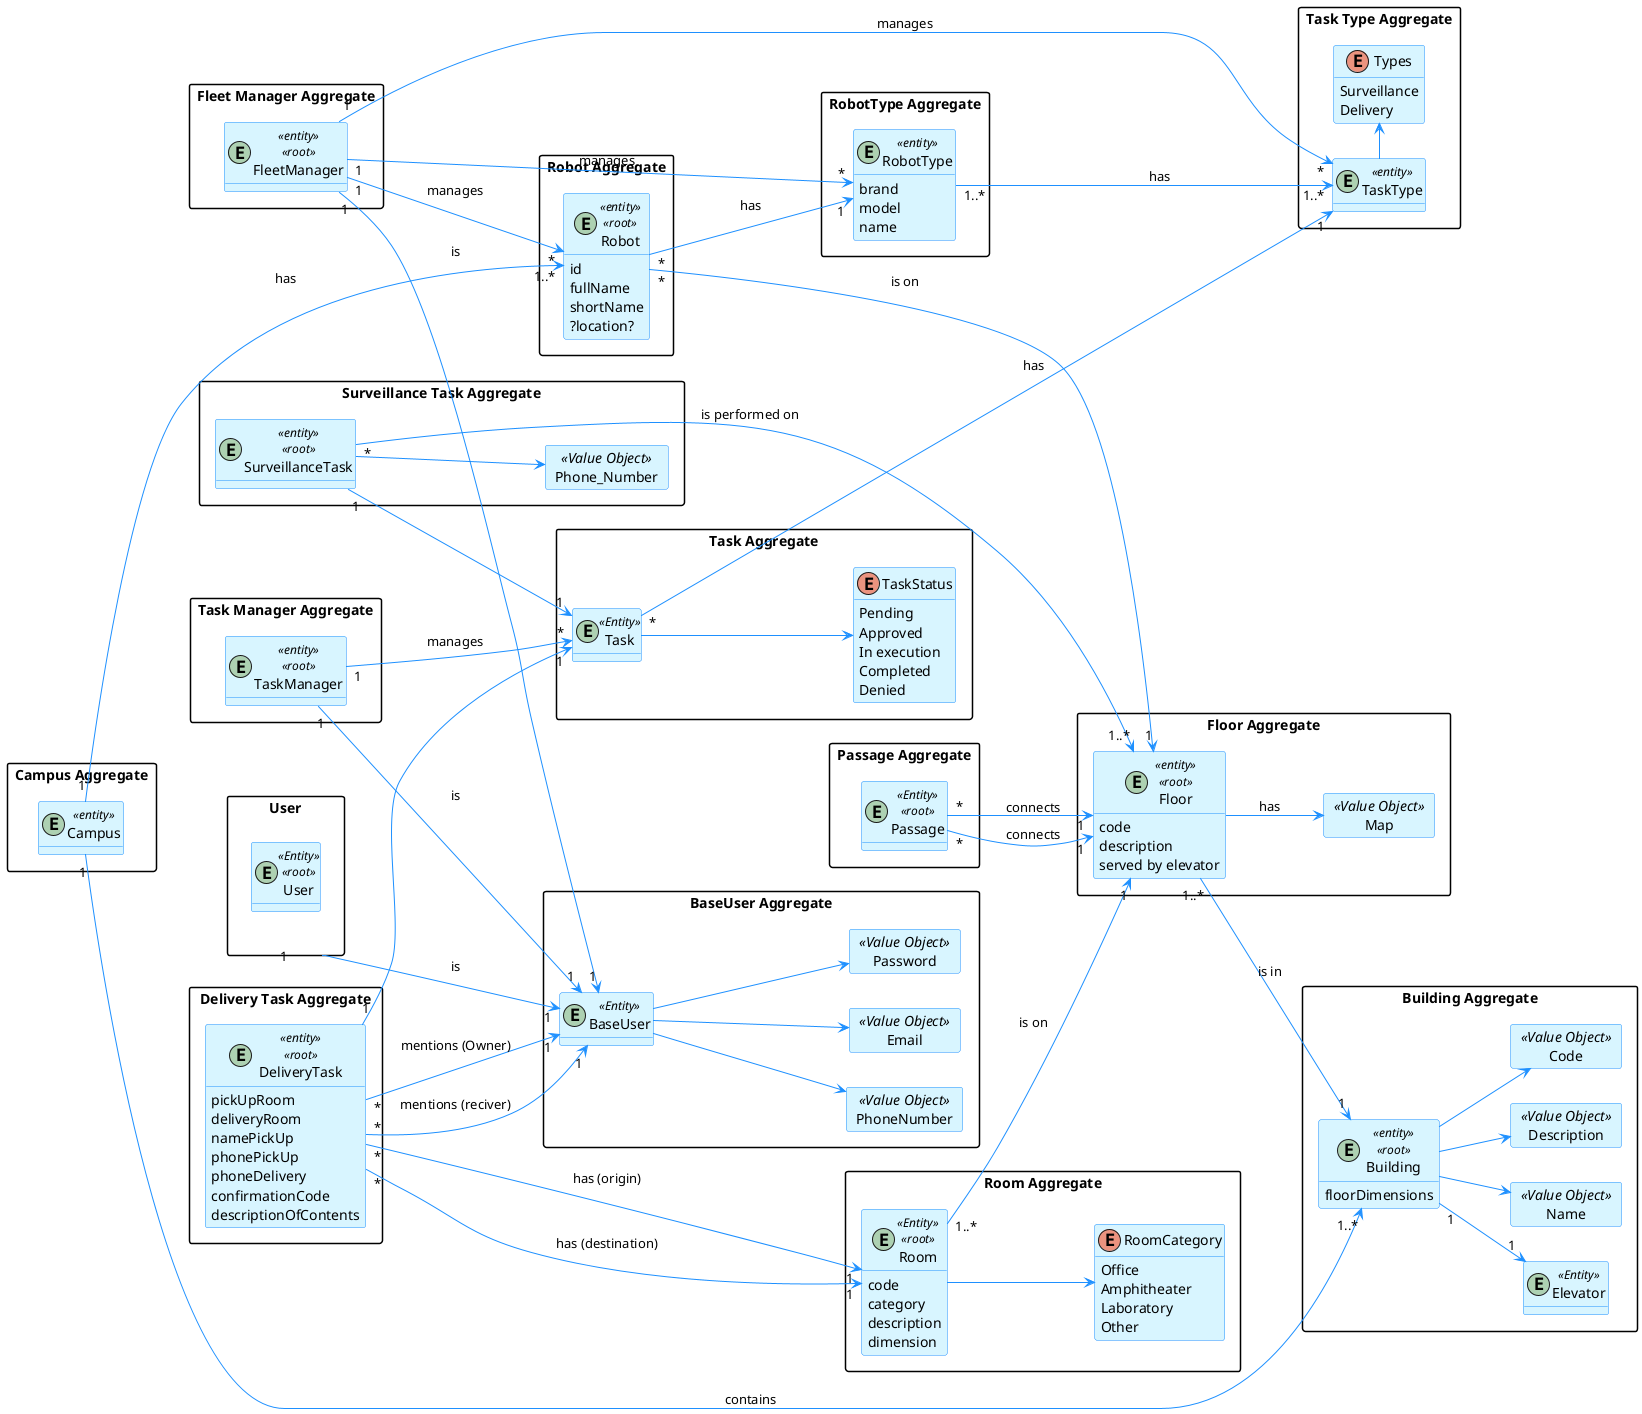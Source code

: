 @startuml "Domain Model"


hide methods
left to right direction

skinparam classAttributeIconSize 0

skinparam class {
    LifeLineBorderColor DodgerBlue
    LifeLineBackgroundColor APPLICATION
    BackgroundColor #D8F5FF
    ArrowColor DodgerBlue
    BorderColor DodgerBlue
}

skinparam packageStyle rectangle

skinparam card {
    LifeLineBorderColor DodgerBlue
    LifeLineBackgroundColor APPLICATION
    BackgroundColor #D8F5FF
    ArrowColor DodgerBlue
    BorderColor DodgerBlue
}

package "Robot Aggregate" {

    entity Robot <<entity>><<root>>{
        id
        fullName
        shortName
        ?location?
    }

}

package "RobotType Aggregate"{
    entity RobotType <<entity>>{
            brand
            model
            name
     }
}

package "Building Aggregate" {

    entity Building <<entity>><<root>>{
        floorDimensions
    }

    card Name <<Value Object>>{
    }

    card Description <<Value Object>>{
    }

    card Code <<Value Object>>{
    }

    entity Elevator <<Entity>>{
    }

    Building "1" --> "1" Elevator
    Building --> Name
    Building --> Description
    Building --> Code

}

package "Floor Aggregate"{

    entity Floor <<entity>> <<root>>{
        code
        description
        served by elevator
    }

    card Map <<Value Object>>{
    }

    Floor --> Map : has

}

package "BaseUser Aggregate"{

    entity BaseUser <<Entity>>{
    }
    card PhoneNumber <<Value Object>>{
    }
    card Email <<Value Object>>{
    }
    card Password <<Value Object>>{
    }

    BaseUser --> PhoneNumber
    BaseUser --> Email
    BaseUser --> Password
}

package "Task Aggregate"{

    entity Task <<Entity>>{

    }

    enum TaskStatus {
        Pending
        Approved
        In execution
        Completed
        Denied
    }

    Task --> TaskStatus
}


package "Task Type Aggregate" {
    entity TaskType <<entity>>{

    }
    enum Types {
        Surveillance
        Delivery
    }

    TaskType -> Types
}

package "Fleet Manager Aggregate"{

    entity FleetManager <<entity>> <<root>>{
    }

}

package "Task Manager Aggregate"{

    entity TaskManager <<entity>> <<root>>{
    }

}

package "Campus Aggregate"{

    entity Campus <<entity>>{
    }

}

package "Surveillance Task Aggregate"{

    entity SurveillanceTask <<entity>> <<root>>{
    }

    card Phone_Number <<Value Object>> {
    }

    SurveillanceTask --> Phone_Number
}

package "Delivery Task Aggregate"{
    entity DeliveryTask <<entity>> <<root>>{
        pickUpRoom
        deliveryRoom
        namePickUp
        phonePickUp
        phoneDelivery
        confirmationCode
        descriptionOfContents
    }
}

package "Room Aggregate"{

    entity Room <<Entity>><<root>>{
        code
        category
        description
        dimension
    }

    enum RoomCategory{
        Office
        Amphitheater
        Laboratory
        Other
    }
    Room --> RoomCategory
}

package "Passage Aggregate"{

    entity Passage <<Entity>> <<root>>{
    }

}

package "User" {
    entity User<<Entity>><<root>>{
    }
}

Passage "*" --> "1" Floor : connects
Passage "*" --> "1" Floor : connects
Floor "1..*" --> "1" Building : is in
Robot "*" --> "1" RobotType : has
RobotType "1..*" ---> "1..*" TaskType : has
Task "*" --> "1" TaskType : has
FleetManager "1" --> "*" Robot : "manages"
FleetManager "1" ---> "*" TaskType : "manages"
FleetManager "1" --> "*" RobotType : "manages"
FleetManager "1" --> "1" BaseUser : is
TaskManager "1"--> "1" BaseUser : is
TaskManager "1" --> "*" Task : "manages"
Campus "1" ---> "1..*" Robot : has
Campus "1" --> "1..*" Building : contains
Robot "*" ---> "1" Floor : is on
SurveillanceTask "*" ----> "1..*" Floor : is performed on
DeliveryTask "*" ---> "1" Room : has (origin)
DeliveryTask "*" ---> "1" Room : has (destination)
User "1" --> "1" BaseUser : is
DeliveryTask "*" --> "1" BaseUser : mentions (Owner)
DeliveryTask "*" --> "1" BaseUser : mentions (reciver)
Room "1..*" --> "1" Floor : is on
SurveillanceTask "1" --> "1" Task
DeliveryTask "1" --> "1" Task

@enduml